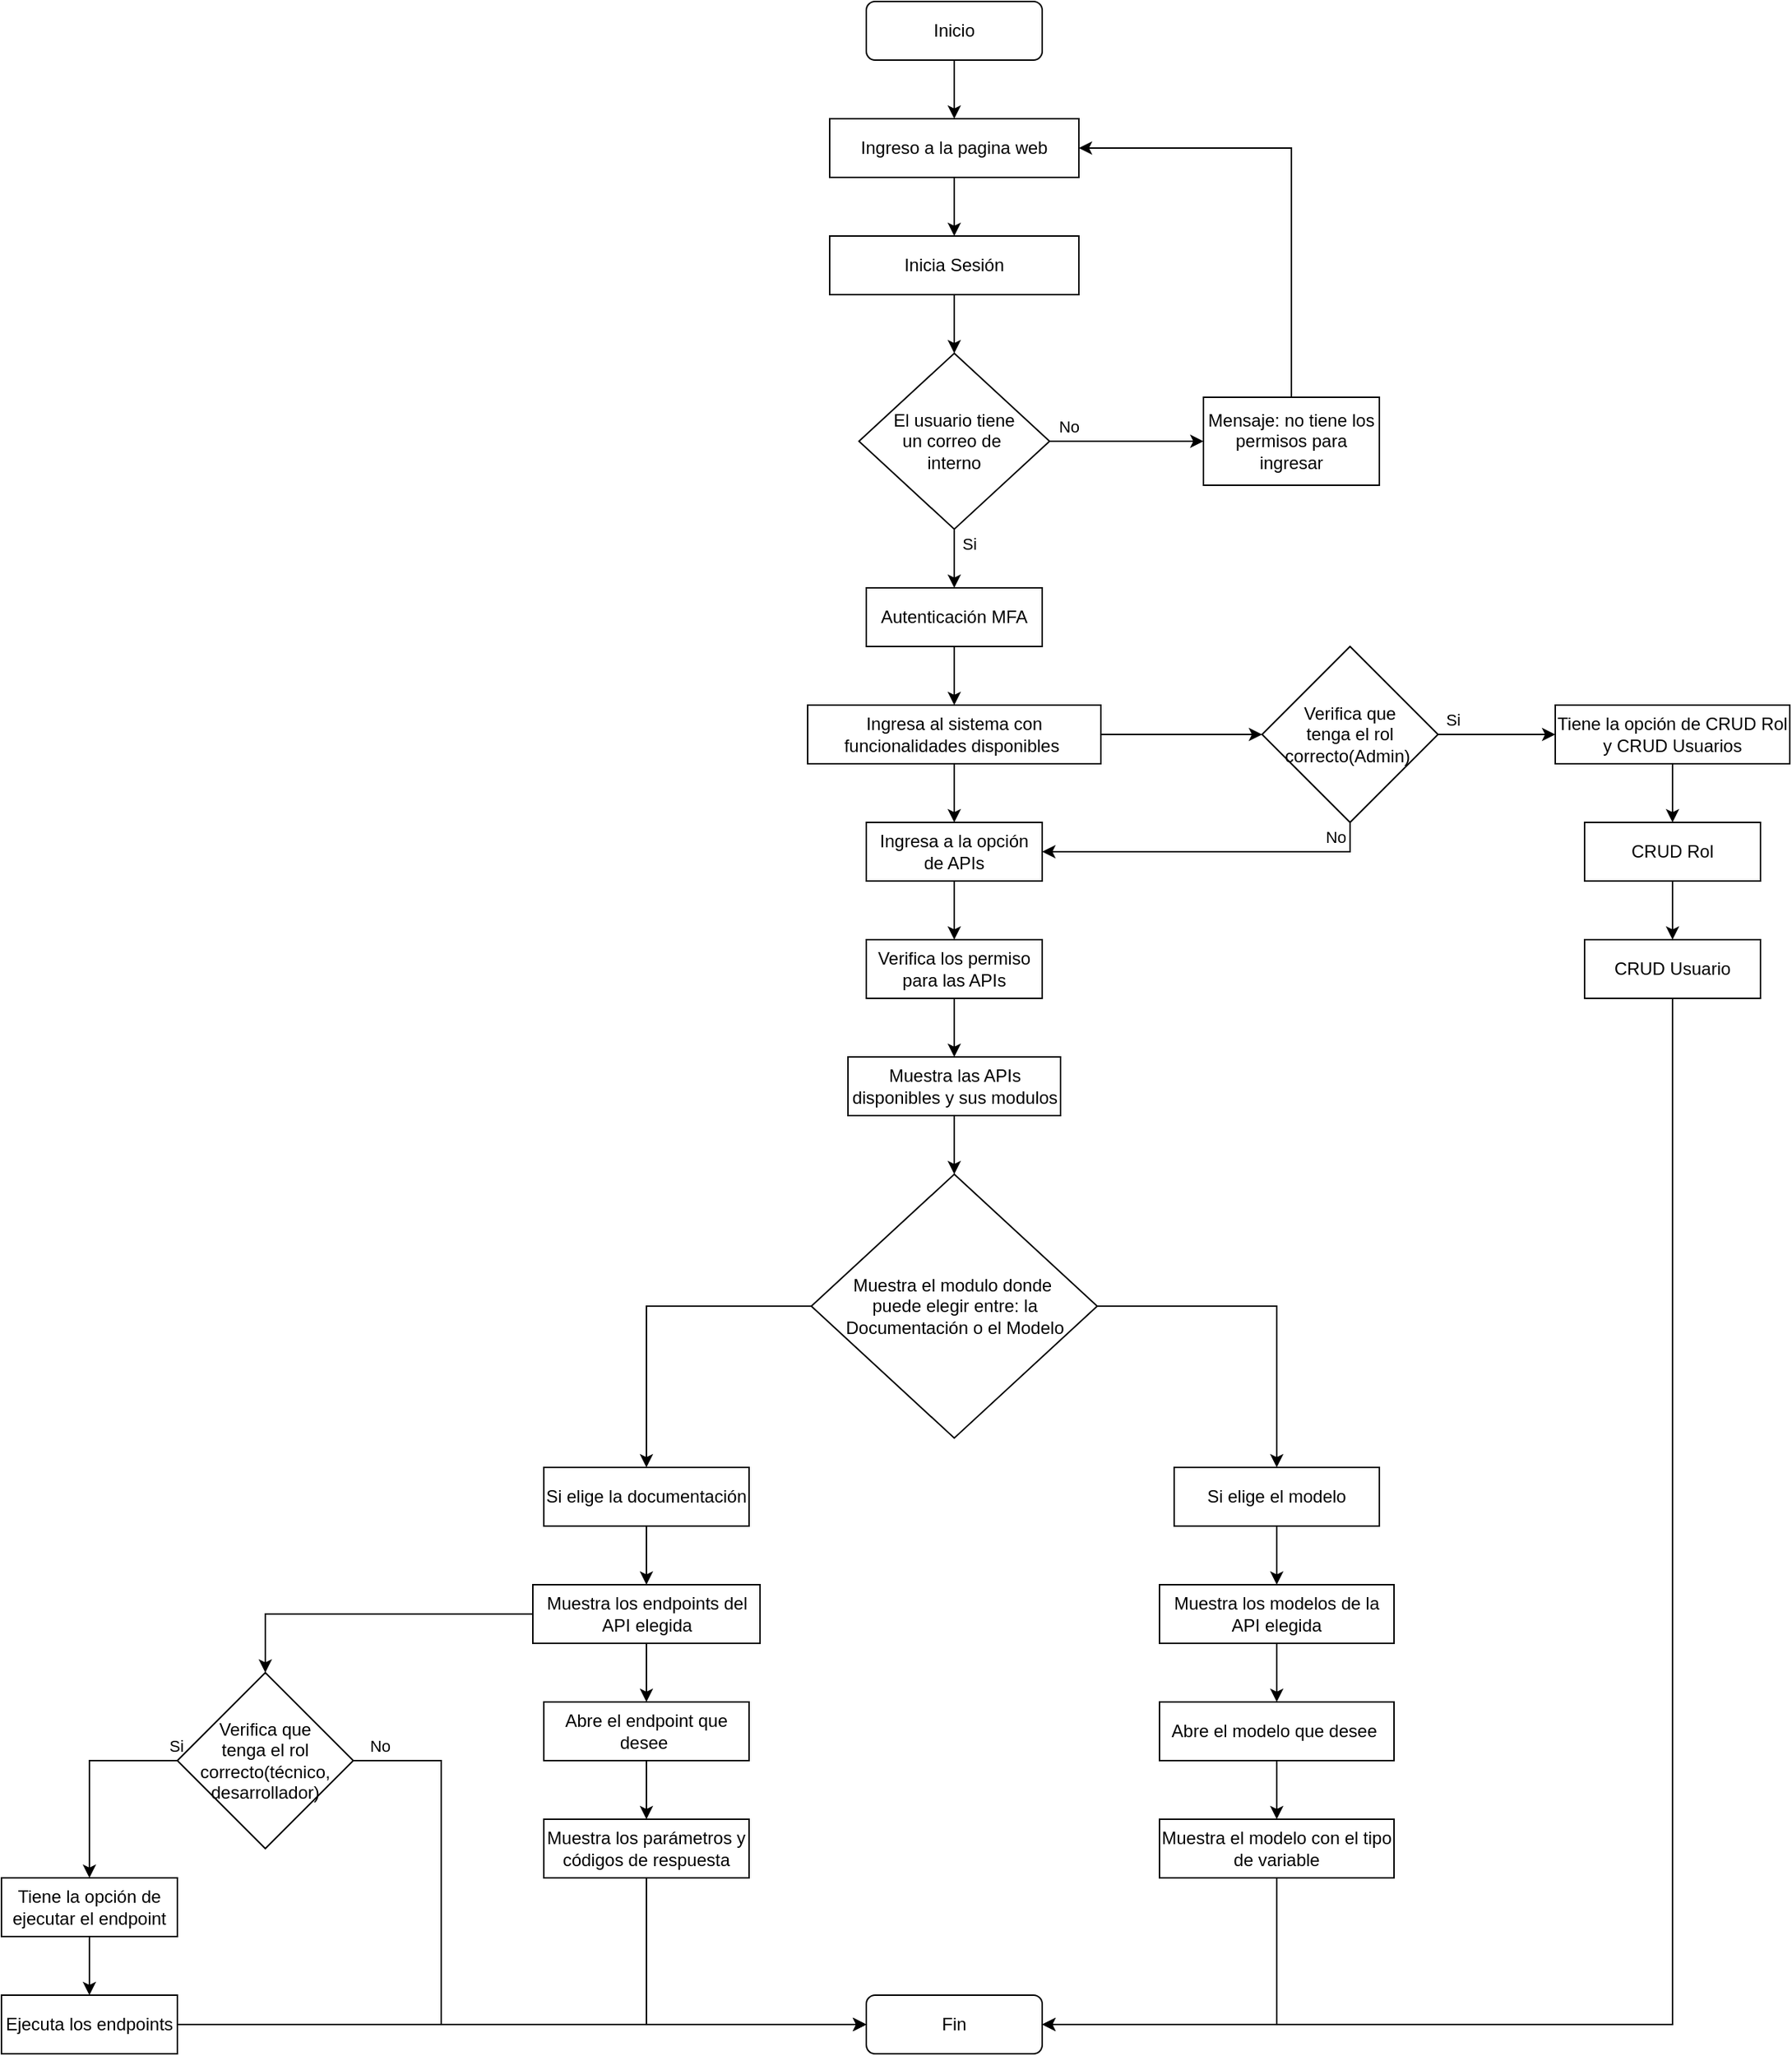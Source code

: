 <mxfile version="26.0.11">
  <diagram id="C5RBs43oDa-KdzZeNtuy" name="Page-1">
    <mxGraphModel dx="3434" dy="2511" grid="1" gridSize="10" guides="1" tooltips="1" connect="1" arrows="1" fold="1" page="1" pageScale="1" pageWidth="827" pageHeight="1169" math="0" shadow="0">
      <root>
        <mxCell id="WIyWlLk6GJQsqaUBKTNV-0" />
        <mxCell id="WIyWlLk6GJQsqaUBKTNV-1" parent="WIyWlLk6GJQsqaUBKTNV-0" />
        <mxCell id="Y_Pna-gA3myXBDJOLo0Q-2" style="edgeStyle=orthogonalEdgeStyle;rounded=0;orthogonalLoop=1;jettySize=auto;html=1;" parent="WIyWlLk6GJQsqaUBKTNV-1" source="WIyWlLk6GJQsqaUBKTNV-3" target="Y_Pna-gA3myXBDJOLo0Q-0" edge="1">
          <mxGeometry relative="1" as="geometry" />
        </mxCell>
        <mxCell id="WIyWlLk6GJQsqaUBKTNV-3" value="Inicio" style="rounded=1;whiteSpace=wrap;html=1;fontSize=12;glass=0;strokeWidth=1;shadow=0;" parent="WIyWlLk6GJQsqaUBKTNV-1" vertex="1">
          <mxGeometry x="170" y="-360" width="120" height="40" as="geometry" />
        </mxCell>
        <mxCell id="WIyWlLk6GJQsqaUBKTNV-11" value="Fin" style="rounded=1;whiteSpace=wrap;html=1;fontSize=12;glass=0;strokeWidth=1;shadow=0;" parent="WIyWlLk6GJQsqaUBKTNV-1" vertex="1">
          <mxGeometry x="170" y="1000" width="120" height="40" as="geometry" />
        </mxCell>
        <mxCell id="Y_Pna-gA3myXBDJOLo0Q-4" value="" style="edgeStyle=orthogonalEdgeStyle;rounded=0;orthogonalLoop=1;jettySize=auto;html=1;" parent="WIyWlLk6GJQsqaUBKTNV-1" source="Y_Pna-gA3myXBDJOLo0Q-0" target="Y_Pna-gA3myXBDJOLo0Q-3" edge="1">
          <mxGeometry relative="1" as="geometry" />
        </mxCell>
        <mxCell id="Y_Pna-gA3myXBDJOLo0Q-0" value="Ingreso a la pagina web" style="rounded=0;whiteSpace=wrap;html=1;" parent="WIyWlLk6GJQsqaUBKTNV-1" vertex="1">
          <mxGeometry x="145" y="-280" width="170" height="40" as="geometry" />
        </mxCell>
        <mxCell id="Y_Pna-gA3myXBDJOLo0Q-8" value="" style="edgeStyle=orthogonalEdgeStyle;rounded=0;orthogonalLoop=1;jettySize=auto;html=1;" parent="WIyWlLk6GJQsqaUBKTNV-1" source="Y_Pna-gA3myXBDJOLo0Q-3" target="Y_Pna-gA3myXBDJOLo0Q-7" edge="1">
          <mxGeometry relative="1" as="geometry" />
        </mxCell>
        <mxCell id="Y_Pna-gA3myXBDJOLo0Q-3" value="Inicia Sesión" style="rounded=0;whiteSpace=wrap;html=1;" parent="WIyWlLk6GJQsqaUBKTNV-1" vertex="1">
          <mxGeometry x="145" y="-200" width="170" height="40" as="geometry" />
        </mxCell>
        <mxCell id="Y_Pna-gA3myXBDJOLo0Q-10" value="" style="edgeStyle=orthogonalEdgeStyle;rounded=0;orthogonalLoop=1;jettySize=auto;html=1;" parent="WIyWlLk6GJQsqaUBKTNV-1" source="Y_Pna-gA3myXBDJOLo0Q-7" target="Y_Pna-gA3myXBDJOLo0Q-9" edge="1">
          <mxGeometry relative="1" as="geometry" />
        </mxCell>
        <mxCell id="Y_Pna-gA3myXBDJOLo0Q-11" value="No" style="edgeLabel;html=1;align=center;verticalAlign=middle;resizable=0;points=[];" parent="Y_Pna-gA3myXBDJOLo0Q-10" vertex="1" connectable="0">
          <mxGeometry x="-0.192" y="-1" relative="1" as="geometry">
            <mxPoint x="-30" y="-11" as="offset" />
          </mxGeometry>
        </mxCell>
        <mxCell id="Y_Pna-gA3myXBDJOLo0Q-14" value="" style="edgeStyle=orthogonalEdgeStyle;rounded=0;orthogonalLoop=1;jettySize=auto;html=1;" parent="WIyWlLk6GJQsqaUBKTNV-1" source="Y_Pna-gA3myXBDJOLo0Q-7" target="Y_Pna-gA3myXBDJOLo0Q-13" edge="1">
          <mxGeometry relative="1" as="geometry" />
        </mxCell>
        <mxCell id="Y_Pna-gA3myXBDJOLo0Q-15" value="Si" style="edgeLabel;html=1;align=center;verticalAlign=middle;resizable=0;points=[];" parent="Y_Pna-gA3myXBDJOLo0Q-14" vertex="1" connectable="0">
          <mxGeometry x="-0.462" y="2" relative="1" as="geometry">
            <mxPoint x="8" y="-1" as="offset" />
          </mxGeometry>
        </mxCell>
        <mxCell id="Y_Pna-gA3myXBDJOLo0Q-7" value="El usuario tiene&lt;div&gt;un correo de&amp;nbsp;&lt;/div&gt;&lt;div&gt;interno&lt;/div&gt;" style="rhombus;whiteSpace=wrap;html=1;rounded=0;" parent="WIyWlLk6GJQsqaUBKTNV-1" vertex="1">
          <mxGeometry x="165" y="-120" width="130" height="120" as="geometry" />
        </mxCell>
        <mxCell id="Y_Pna-gA3myXBDJOLo0Q-12" style="edgeStyle=orthogonalEdgeStyle;rounded=0;orthogonalLoop=1;jettySize=auto;html=1;entryX=1;entryY=0.5;entryDx=0;entryDy=0;" parent="WIyWlLk6GJQsqaUBKTNV-1" source="Y_Pna-gA3myXBDJOLo0Q-9" target="Y_Pna-gA3myXBDJOLo0Q-0" edge="1">
          <mxGeometry relative="1" as="geometry">
            <Array as="points">
              <mxPoint x="460" y="-260" />
            </Array>
          </mxGeometry>
        </mxCell>
        <mxCell id="Y_Pna-gA3myXBDJOLo0Q-9" value="Mensaje: no tiene los permisos para ingresar" style="whiteSpace=wrap;html=1;rounded=0;" parent="WIyWlLk6GJQsqaUBKTNV-1" vertex="1">
          <mxGeometry x="400" y="-90" width="120" height="60" as="geometry" />
        </mxCell>
        <mxCell id="BYVind72eKbAu-sUdOKX-33" value="" style="edgeStyle=orthogonalEdgeStyle;rounded=0;orthogonalLoop=1;jettySize=auto;html=1;" edge="1" parent="WIyWlLk6GJQsqaUBKTNV-1" source="Y_Pna-gA3myXBDJOLo0Q-13" target="BYVind72eKbAu-sUdOKX-32">
          <mxGeometry relative="1" as="geometry" />
        </mxCell>
        <mxCell id="Y_Pna-gA3myXBDJOLo0Q-13" value="Autenticación MFA" style="whiteSpace=wrap;html=1;rounded=0;" parent="WIyWlLk6GJQsqaUBKTNV-1" vertex="1">
          <mxGeometry x="170" y="40" width="120" height="40" as="geometry" />
        </mxCell>
        <mxCell id="Y_Pna-gA3myXBDJOLo0Q-19" value="" style="edgeStyle=orthogonalEdgeStyle;rounded=0;orthogonalLoop=1;jettySize=auto;html=1;" parent="WIyWlLk6GJQsqaUBKTNV-1" source="Y_Pna-gA3myXBDJOLo0Q-16" target="Y_Pna-gA3myXBDJOLo0Q-18" edge="1">
          <mxGeometry relative="1" as="geometry" />
        </mxCell>
        <mxCell id="Y_Pna-gA3myXBDJOLo0Q-16" value="Ingresa a la opción de APIs" style="whiteSpace=wrap;html=1;rounded=0;" parent="WIyWlLk6GJQsqaUBKTNV-1" vertex="1">
          <mxGeometry x="170" y="200" width="120" height="40" as="geometry" />
        </mxCell>
        <mxCell id="Y_Pna-gA3myXBDJOLo0Q-22" value="" style="edgeStyle=orthogonalEdgeStyle;rounded=0;orthogonalLoop=1;jettySize=auto;html=1;" parent="WIyWlLk6GJQsqaUBKTNV-1" source="Y_Pna-gA3myXBDJOLo0Q-18" target="Y_Pna-gA3myXBDJOLo0Q-21" edge="1">
          <mxGeometry relative="1" as="geometry" />
        </mxCell>
        <mxCell id="Y_Pna-gA3myXBDJOLo0Q-18" value="Verifica los permiso para las APIs" style="whiteSpace=wrap;html=1;rounded=0;" parent="WIyWlLk6GJQsqaUBKTNV-1" vertex="1">
          <mxGeometry x="170" y="280" width="120" height="40" as="geometry" />
        </mxCell>
        <mxCell id="Y_Pna-gA3myXBDJOLo0Q-26" value="" style="edgeStyle=orthogonalEdgeStyle;rounded=0;orthogonalLoop=1;jettySize=auto;html=1;" parent="WIyWlLk6GJQsqaUBKTNV-1" source="Y_Pna-gA3myXBDJOLo0Q-21" target="Y_Pna-gA3myXBDJOLo0Q-25" edge="1">
          <mxGeometry relative="1" as="geometry" />
        </mxCell>
        <mxCell id="Y_Pna-gA3myXBDJOLo0Q-21" value="Muestra las APIs disponibles y sus modulos" style="whiteSpace=wrap;html=1;rounded=0;" parent="WIyWlLk6GJQsqaUBKTNV-1" vertex="1">
          <mxGeometry x="157.5" y="360" width="145" height="40" as="geometry" />
        </mxCell>
        <mxCell id="Y_Pna-gA3myXBDJOLo0Q-28" value="" style="edgeStyle=orthogonalEdgeStyle;rounded=0;orthogonalLoop=1;jettySize=auto;html=1;" parent="WIyWlLk6GJQsqaUBKTNV-1" source="Y_Pna-gA3myXBDJOLo0Q-25" target="Y_Pna-gA3myXBDJOLo0Q-27" edge="1">
          <mxGeometry relative="1" as="geometry" />
        </mxCell>
        <mxCell id="BYVind72eKbAu-sUdOKX-2" value="" style="edgeStyle=orthogonalEdgeStyle;rounded=0;orthogonalLoop=1;jettySize=auto;html=1;" edge="1" parent="WIyWlLk6GJQsqaUBKTNV-1" source="Y_Pna-gA3myXBDJOLo0Q-25" target="BYVind72eKbAu-sUdOKX-1">
          <mxGeometry relative="1" as="geometry" />
        </mxCell>
        <mxCell id="Y_Pna-gA3myXBDJOLo0Q-25" value="&lt;div&gt;Muestra el modulo donde&amp;nbsp;&lt;/div&gt;&lt;div&gt;puede elegir entre: la Documentación o el Modelo&lt;/div&gt;" style="rhombus;whiteSpace=wrap;html=1;rounded=0;" parent="WIyWlLk6GJQsqaUBKTNV-1" vertex="1">
          <mxGeometry x="132.5" y="440" width="195" height="180" as="geometry" />
        </mxCell>
        <mxCell id="BYVind72eKbAu-sUdOKX-4" value="" style="edgeStyle=orthogonalEdgeStyle;rounded=0;orthogonalLoop=1;jettySize=auto;html=1;" edge="1" parent="WIyWlLk6GJQsqaUBKTNV-1" source="Y_Pna-gA3myXBDJOLo0Q-27" target="BYVind72eKbAu-sUdOKX-3">
          <mxGeometry relative="1" as="geometry" />
        </mxCell>
        <mxCell id="Y_Pna-gA3myXBDJOLo0Q-27" value="Si elige la documentación" style="whiteSpace=wrap;html=1;rounded=0;" parent="WIyWlLk6GJQsqaUBKTNV-1" vertex="1">
          <mxGeometry x="-50" y="640" width="140" height="40" as="geometry" />
        </mxCell>
        <mxCell id="BYVind72eKbAu-sUdOKX-6" value="" style="edgeStyle=orthogonalEdgeStyle;rounded=0;orthogonalLoop=1;jettySize=auto;html=1;" edge="1" parent="WIyWlLk6GJQsqaUBKTNV-1" source="BYVind72eKbAu-sUdOKX-1" target="BYVind72eKbAu-sUdOKX-5">
          <mxGeometry relative="1" as="geometry" />
        </mxCell>
        <mxCell id="BYVind72eKbAu-sUdOKX-1" value="Si elige el modelo" style="whiteSpace=wrap;html=1;rounded=0;" vertex="1" parent="WIyWlLk6GJQsqaUBKTNV-1">
          <mxGeometry x="380" y="640" width="140" height="40" as="geometry" />
        </mxCell>
        <mxCell id="BYVind72eKbAu-sUdOKX-8" value="" style="edgeStyle=orthogonalEdgeStyle;rounded=0;orthogonalLoop=1;jettySize=auto;html=1;" edge="1" parent="WIyWlLk6GJQsqaUBKTNV-1" source="BYVind72eKbAu-sUdOKX-3" target="BYVind72eKbAu-sUdOKX-7">
          <mxGeometry relative="1" as="geometry" />
        </mxCell>
        <mxCell id="BYVind72eKbAu-sUdOKX-20" value="" style="edgeStyle=orthogonalEdgeStyle;rounded=0;orthogonalLoop=1;jettySize=auto;html=1;" edge="1" parent="WIyWlLk6GJQsqaUBKTNV-1" source="BYVind72eKbAu-sUdOKX-3" target="BYVind72eKbAu-sUdOKX-19">
          <mxGeometry relative="1" as="geometry" />
        </mxCell>
        <mxCell id="BYVind72eKbAu-sUdOKX-3" value="Muestra los endpoints del API elegida" style="whiteSpace=wrap;html=1;rounded=0;" vertex="1" parent="WIyWlLk6GJQsqaUBKTNV-1">
          <mxGeometry x="-57.5" y="720" width="155" height="40" as="geometry" />
        </mxCell>
        <mxCell id="BYVind72eKbAu-sUdOKX-12" value="" style="edgeStyle=orthogonalEdgeStyle;rounded=0;orthogonalLoop=1;jettySize=auto;html=1;" edge="1" parent="WIyWlLk6GJQsqaUBKTNV-1" source="BYVind72eKbAu-sUdOKX-5" target="BYVind72eKbAu-sUdOKX-11">
          <mxGeometry relative="1" as="geometry" />
        </mxCell>
        <mxCell id="BYVind72eKbAu-sUdOKX-5" value="Muestra los modelos de la API elegida" style="whiteSpace=wrap;html=1;rounded=0;" vertex="1" parent="WIyWlLk6GJQsqaUBKTNV-1">
          <mxGeometry x="370" y="720" width="160" height="40" as="geometry" />
        </mxCell>
        <mxCell id="BYVind72eKbAu-sUdOKX-10" value="" style="edgeStyle=orthogonalEdgeStyle;rounded=0;orthogonalLoop=1;jettySize=auto;html=1;" edge="1" parent="WIyWlLk6GJQsqaUBKTNV-1" source="BYVind72eKbAu-sUdOKX-7" target="BYVind72eKbAu-sUdOKX-9">
          <mxGeometry relative="1" as="geometry" />
        </mxCell>
        <mxCell id="BYVind72eKbAu-sUdOKX-7" value="Abre el endpoint que desee&amp;nbsp;" style="whiteSpace=wrap;html=1;rounded=0;" vertex="1" parent="WIyWlLk6GJQsqaUBKTNV-1">
          <mxGeometry x="-50" y="800" width="140" height="40" as="geometry" />
        </mxCell>
        <mxCell id="BYVind72eKbAu-sUdOKX-21" style="edgeStyle=orthogonalEdgeStyle;rounded=0;orthogonalLoop=1;jettySize=auto;html=1;" edge="1" parent="WIyWlLk6GJQsqaUBKTNV-1" source="BYVind72eKbAu-sUdOKX-9" target="WIyWlLk6GJQsqaUBKTNV-11">
          <mxGeometry relative="1" as="geometry">
            <Array as="points">
              <mxPoint x="20" y="1020" />
            </Array>
          </mxGeometry>
        </mxCell>
        <mxCell id="BYVind72eKbAu-sUdOKX-9" value="Muestra los parámetros y códigos de respuesta" style="whiteSpace=wrap;html=1;rounded=0;" vertex="1" parent="WIyWlLk6GJQsqaUBKTNV-1">
          <mxGeometry x="-50" y="880" width="140" height="40" as="geometry" />
        </mxCell>
        <mxCell id="BYVind72eKbAu-sUdOKX-14" value="" style="edgeStyle=orthogonalEdgeStyle;rounded=0;orthogonalLoop=1;jettySize=auto;html=1;" edge="1" parent="WIyWlLk6GJQsqaUBKTNV-1" source="BYVind72eKbAu-sUdOKX-11" target="BYVind72eKbAu-sUdOKX-13">
          <mxGeometry relative="1" as="geometry" />
        </mxCell>
        <mxCell id="BYVind72eKbAu-sUdOKX-11" value="Abre el modelo que desee&amp;nbsp;" style="whiteSpace=wrap;html=1;rounded=0;" vertex="1" parent="WIyWlLk6GJQsqaUBKTNV-1">
          <mxGeometry x="370" y="800" width="160" height="40" as="geometry" />
        </mxCell>
        <mxCell id="BYVind72eKbAu-sUdOKX-22" style="edgeStyle=orthogonalEdgeStyle;rounded=0;orthogonalLoop=1;jettySize=auto;html=1;" edge="1" parent="WIyWlLk6GJQsqaUBKTNV-1" source="BYVind72eKbAu-sUdOKX-13" target="WIyWlLk6GJQsqaUBKTNV-11">
          <mxGeometry relative="1" as="geometry">
            <Array as="points">
              <mxPoint x="450" y="1020" />
            </Array>
          </mxGeometry>
        </mxCell>
        <mxCell id="BYVind72eKbAu-sUdOKX-13" value="Muestra el modelo con el tipo de variable" style="whiteSpace=wrap;html=1;rounded=0;" vertex="1" parent="WIyWlLk6GJQsqaUBKTNV-1">
          <mxGeometry x="370" y="880" width="160" height="40" as="geometry" />
        </mxCell>
        <mxCell id="BYVind72eKbAu-sUdOKX-24" style="edgeStyle=orthogonalEdgeStyle;rounded=0;orthogonalLoop=1;jettySize=auto;html=1;" edge="1" parent="WIyWlLk6GJQsqaUBKTNV-1" source="BYVind72eKbAu-sUdOKX-19" target="WIyWlLk6GJQsqaUBKTNV-11">
          <mxGeometry relative="1" as="geometry">
            <Array as="points">
              <mxPoint x="-120" y="840" />
              <mxPoint x="-120" y="1020" />
            </Array>
          </mxGeometry>
        </mxCell>
        <mxCell id="BYVind72eKbAu-sUdOKX-25" value="No" style="edgeLabel;html=1;align=center;verticalAlign=middle;resizable=0;points=[];" vertex="1" connectable="0" parent="BYVind72eKbAu-sUdOKX-24">
          <mxGeometry x="-0.858" y="-1" relative="1" as="geometry">
            <mxPoint x="-20" y="-11" as="offset" />
          </mxGeometry>
        </mxCell>
        <mxCell id="BYVind72eKbAu-sUdOKX-27" value="" style="edgeStyle=orthogonalEdgeStyle;rounded=0;orthogonalLoop=1;jettySize=auto;html=1;" edge="1" parent="WIyWlLk6GJQsqaUBKTNV-1" source="BYVind72eKbAu-sUdOKX-19" target="BYVind72eKbAu-sUdOKX-26">
          <mxGeometry relative="1" as="geometry">
            <Array as="points">
              <mxPoint x="-360" y="840" />
            </Array>
          </mxGeometry>
        </mxCell>
        <mxCell id="BYVind72eKbAu-sUdOKX-28" value="Si" style="edgeLabel;html=1;align=center;verticalAlign=middle;resizable=0;points=[];" vertex="1" connectable="0" parent="BYVind72eKbAu-sUdOKX-27">
          <mxGeometry x="-0.176" y="-2" relative="1" as="geometry">
            <mxPoint x="56" y="-8" as="offset" />
          </mxGeometry>
        </mxCell>
        <mxCell id="BYVind72eKbAu-sUdOKX-19" value="Verifica que&lt;div&gt;&amp;nbsp;tenga el rol&amp;nbsp;&lt;/div&gt;&lt;div&gt;correcto(técnico, desarrollador)&lt;/div&gt;" style="rhombus;whiteSpace=wrap;html=1;rounded=0;" vertex="1" parent="WIyWlLk6GJQsqaUBKTNV-1">
          <mxGeometry x="-300" y="780" width="120" height="120" as="geometry" />
        </mxCell>
        <mxCell id="BYVind72eKbAu-sUdOKX-30" value="" style="edgeStyle=orthogonalEdgeStyle;rounded=0;orthogonalLoop=1;jettySize=auto;html=1;" edge="1" parent="WIyWlLk6GJQsqaUBKTNV-1" source="BYVind72eKbAu-sUdOKX-26" target="BYVind72eKbAu-sUdOKX-29">
          <mxGeometry relative="1" as="geometry" />
        </mxCell>
        <mxCell id="BYVind72eKbAu-sUdOKX-26" value="Tiene la opción de ejecutar el endpoint" style="whiteSpace=wrap;html=1;rounded=0;" vertex="1" parent="WIyWlLk6GJQsqaUBKTNV-1">
          <mxGeometry x="-420" y="920" width="120" height="40" as="geometry" />
        </mxCell>
        <mxCell id="BYVind72eKbAu-sUdOKX-31" style="edgeStyle=orthogonalEdgeStyle;rounded=0;orthogonalLoop=1;jettySize=auto;html=1;" edge="1" parent="WIyWlLk6GJQsqaUBKTNV-1" source="BYVind72eKbAu-sUdOKX-29" target="WIyWlLk6GJQsqaUBKTNV-11">
          <mxGeometry relative="1" as="geometry" />
        </mxCell>
        <mxCell id="BYVind72eKbAu-sUdOKX-29" value="Ejecuta los endpoints" style="whiteSpace=wrap;html=1;rounded=0;" vertex="1" parent="WIyWlLk6GJQsqaUBKTNV-1">
          <mxGeometry x="-420" y="1000" width="120" height="40" as="geometry" />
        </mxCell>
        <mxCell id="BYVind72eKbAu-sUdOKX-34" style="edgeStyle=orthogonalEdgeStyle;rounded=0;orthogonalLoop=1;jettySize=auto;html=1;" edge="1" parent="WIyWlLk6GJQsqaUBKTNV-1" source="BYVind72eKbAu-sUdOKX-32" target="Y_Pna-gA3myXBDJOLo0Q-16">
          <mxGeometry relative="1" as="geometry" />
        </mxCell>
        <mxCell id="BYVind72eKbAu-sUdOKX-36" style="edgeStyle=orthogonalEdgeStyle;rounded=0;orthogonalLoop=1;jettySize=auto;html=1;" edge="1" parent="WIyWlLk6GJQsqaUBKTNV-1" source="BYVind72eKbAu-sUdOKX-32" target="BYVind72eKbAu-sUdOKX-35">
          <mxGeometry relative="1" as="geometry" />
        </mxCell>
        <mxCell id="BYVind72eKbAu-sUdOKX-32" value="Ingresa al sistema con funcionalidades disponibles&amp;nbsp;" style="whiteSpace=wrap;html=1;rounded=0;" vertex="1" parent="WIyWlLk6GJQsqaUBKTNV-1">
          <mxGeometry x="130" y="120" width="200" height="40" as="geometry" />
        </mxCell>
        <mxCell id="BYVind72eKbAu-sUdOKX-37" style="edgeStyle=orthogonalEdgeStyle;rounded=0;orthogonalLoop=1;jettySize=auto;html=1;" edge="1" parent="WIyWlLk6GJQsqaUBKTNV-1" source="BYVind72eKbAu-sUdOKX-35" target="Y_Pna-gA3myXBDJOLo0Q-16">
          <mxGeometry relative="1" as="geometry">
            <Array as="points">
              <mxPoint x="500" y="220" />
            </Array>
          </mxGeometry>
        </mxCell>
        <mxCell id="BYVind72eKbAu-sUdOKX-38" value="No" style="edgeLabel;html=1;align=center;verticalAlign=middle;resizable=0;points=[];" vertex="1" connectable="0" parent="BYVind72eKbAu-sUdOKX-37">
          <mxGeometry x="-0.175" y="4" relative="1" as="geometry">
            <mxPoint x="65" y="-14" as="offset" />
          </mxGeometry>
        </mxCell>
        <mxCell id="BYVind72eKbAu-sUdOKX-40" value="" style="edgeStyle=orthogonalEdgeStyle;rounded=0;orthogonalLoop=1;jettySize=auto;html=1;" edge="1" parent="WIyWlLk6GJQsqaUBKTNV-1" source="BYVind72eKbAu-sUdOKX-35" target="BYVind72eKbAu-sUdOKX-39">
          <mxGeometry relative="1" as="geometry" />
        </mxCell>
        <mxCell id="BYVind72eKbAu-sUdOKX-41" value="Si" style="edgeLabel;html=1;align=center;verticalAlign=middle;resizable=0;points=[];" vertex="1" connectable="0" parent="BYVind72eKbAu-sUdOKX-40">
          <mxGeometry x="-0.176" y="1" relative="1" as="geometry">
            <mxPoint x="-23" y="-9" as="offset" />
          </mxGeometry>
        </mxCell>
        <mxCell id="BYVind72eKbAu-sUdOKX-35" value="Verifica que&lt;div&gt;&amp;nbsp;tenga el rol&amp;nbsp;&lt;/div&gt;&lt;div&gt;correcto(Admin)&amp;nbsp;&lt;/div&gt;" style="rhombus;whiteSpace=wrap;html=1;rounded=0;" vertex="1" parent="WIyWlLk6GJQsqaUBKTNV-1">
          <mxGeometry x="440" y="80" width="120" height="120" as="geometry" />
        </mxCell>
        <mxCell id="BYVind72eKbAu-sUdOKX-43" value="" style="edgeStyle=orthogonalEdgeStyle;rounded=0;orthogonalLoop=1;jettySize=auto;html=1;" edge="1" parent="WIyWlLk6GJQsqaUBKTNV-1" source="BYVind72eKbAu-sUdOKX-39" target="BYVind72eKbAu-sUdOKX-42">
          <mxGeometry relative="1" as="geometry" />
        </mxCell>
        <mxCell id="BYVind72eKbAu-sUdOKX-39" value="Tiene la opción de CRUD Rol y CRUD Usuarios" style="whiteSpace=wrap;html=1;rounded=0;" vertex="1" parent="WIyWlLk6GJQsqaUBKTNV-1">
          <mxGeometry x="640" y="120" width="160" height="40" as="geometry" />
        </mxCell>
        <mxCell id="BYVind72eKbAu-sUdOKX-45" value="" style="edgeStyle=orthogonalEdgeStyle;rounded=0;orthogonalLoop=1;jettySize=auto;html=1;" edge="1" parent="WIyWlLk6GJQsqaUBKTNV-1" source="BYVind72eKbAu-sUdOKX-42" target="BYVind72eKbAu-sUdOKX-44">
          <mxGeometry relative="1" as="geometry" />
        </mxCell>
        <mxCell id="BYVind72eKbAu-sUdOKX-42" value="CRUD Rol" style="whiteSpace=wrap;html=1;rounded=0;" vertex="1" parent="WIyWlLk6GJQsqaUBKTNV-1">
          <mxGeometry x="660" y="200" width="120" height="40" as="geometry" />
        </mxCell>
        <mxCell id="BYVind72eKbAu-sUdOKX-46" style="edgeStyle=orthogonalEdgeStyle;rounded=0;orthogonalLoop=1;jettySize=auto;html=1;" edge="1" parent="WIyWlLk6GJQsqaUBKTNV-1" source="BYVind72eKbAu-sUdOKX-44" target="WIyWlLk6GJQsqaUBKTNV-11">
          <mxGeometry relative="1" as="geometry">
            <Array as="points">
              <mxPoint x="720" y="1020" />
            </Array>
          </mxGeometry>
        </mxCell>
        <mxCell id="BYVind72eKbAu-sUdOKX-44" value="CRUD Usuario" style="whiteSpace=wrap;html=1;rounded=0;" vertex="1" parent="WIyWlLk6GJQsqaUBKTNV-1">
          <mxGeometry x="660" y="280" width="120" height="40" as="geometry" />
        </mxCell>
      </root>
    </mxGraphModel>
  </diagram>
</mxfile>
